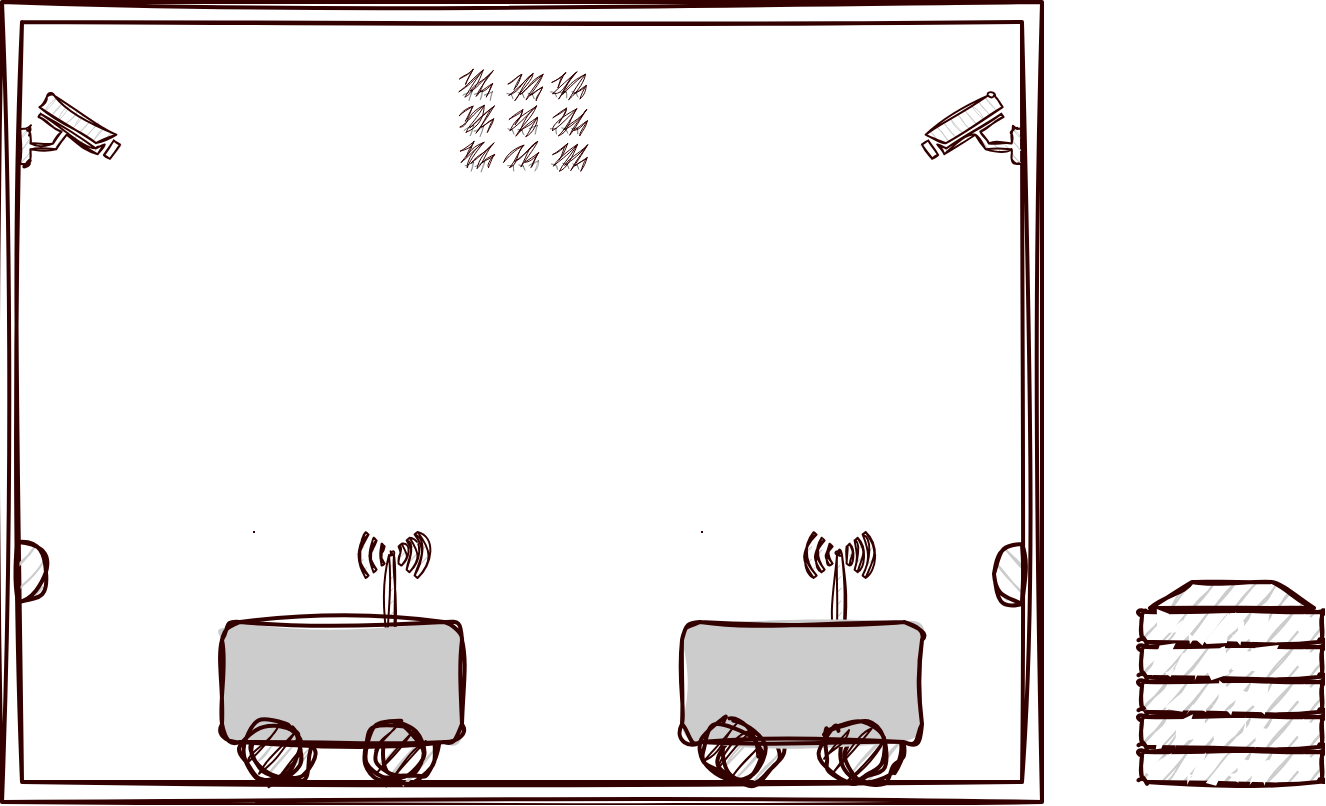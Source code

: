 <mxfile version="21.1.8" type="github">
  <diagram name="Seite-1" id="Zoqge6XlFdQip4lwWcDh">
    <mxGraphModel dx="2136" dy="1134" grid="1" gridSize="10" guides="1" tooltips="1" connect="1" arrows="1" fold="1" page="1" pageScale="1" pageWidth="827" pageHeight="1169" math="0" shadow="0">
      <root>
        <mxCell id="0" />
        <mxCell id="1" parent="0" />
        <mxCell id="EVxpjHqIbt6YGZu_u5mY-1" value="" style="verticalLabelPosition=bottom;verticalAlign=top;html=1;shape=mxgraph.basic.frame;dx=10;whiteSpace=wrap;strokeColor=#330000;fillColor=#FFFFFF;sketch=1;curveFitting=1;jiggle=2;perimeterSpacing=0;strokeWidth=2;" parent="1" vertex="1">
          <mxGeometry x="120" y="320" width="520" height="400" as="geometry" />
        </mxCell>
        <mxCell id="EVxpjHqIbt6YGZu_u5mY-7" value="" style="ellipse;whiteSpace=wrap;html=1;aspect=fixed;strokeColor=#330000;fillColor=#CCCCCC;sketch=1;curveFitting=1;jiggle=2;perimeterSpacing=0;strokeWidth=2;" parent="1" vertex="1">
          <mxGeometry x="540" y="680" width="30" height="30" as="geometry" />
        </mxCell>
        <mxCell id="EVxpjHqIbt6YGZu_u5mY-5" value="" style="ellipse;whiteSpace=wrap;html=1;aspect=fixed;strokeColor=#330000;fillColor=#CCCCCC;sketch=1;curveFitting=1;jiggle=2;perimeterSpacing=0;strokeWidth=2;" parent="1" vertex="1">
          <mxGeometry x="480" y="680" width="30" height="30" as="geometry" />
        </mxCell>
        <mxCell id="1IbZuwVVC2MeNvRasE1F-7" value="" style="fontColor=#0066CC;verticalAlign=top;verticalLabelPosition=bottom;labelPosition=center;align=center;html=1;outlineConnect=0;fillColor=#CCCCCC;strokeColor=#330000;gradientColor=none;gradientDirection=north;strokeWidth=1;shape=mxgraph.networks.wireless_modem;sketch=1;curveFitting=1;jiggle=2;perimeterSpacing=0;" vertex="1" parent="1">
          <mxGeometry x="470" y="585" width="100" height="85" as="geometry" />
        </mxCell>
        <mxCell id="EVxpjHqIbt6YGZu_u5mY-3" value="" style="rounded=1;whiteSpace=wrap;html=1;gradientColor=none;fillColor=#CCCCCC;shadow=0;glass=0;fillStyle=solid;strokeColor=#330000;sketch=1;curveFitting=1;jiggle=2;perimeterSpacing=0;strokeWidth=2;" parent="1" vertex="1">
          <mxGeometry x="460" y="630" width="120" height="60" as="geometry" />
        </mxCell>
        <mxCell id="EVxpjHqIbt6YGZu_u5mY-4" value="" style="ellipse;whiteSpace=wrap;html=1;aspect=fixed;strokeColor=#330000;fillColor=#330000;sketch=1;curveFitting=1;jiggle=2;perimeterSpacing=0;strokeWidth=2;" parent="1" vertex="1">
          <mxGeometry x="470" y="680" width="30" height="30" as="geometry" />
        </mxCell>
        <mxCell id="EVxpjHqIbt6YGZu_u5mY-6" value="" style="ellipse;whiteSpace=wrap;html=1;aspect=fixed;strokeColor=#330000;fillColor=#330000;sketch=1;curveFitting=1;jiggle=2;perimeterSpacing=0;strokeWidth=2;" parent="1" vertex="1">
          <mxGeometry x="530" y="680" width="30" height="30" as="geometry" />
        </mxCell>
        <mxCell id="EVxpjHqIbt6YGZu_u5mY-9" value="" style="ellipse;whiteSpace=wrap;html=1;aspect=fixed;strokeColor=#330000;fillColor=#CCCCCC;sketch=1;curveFitting=1;jiggle=2;perimeterSpacing=0;strokeWidth=2;" parent="1" vertex="1">
          <mxGeometry x="308" y="680" width="30" height="30" as="geometry" />
        </mxCell>
        <mxCell id="EVxpjHqIbt6YGZu_u5mY-10" value="" style="ellipse;whiteSpace=wrap;html=1;aspect=fixed;strokeColor=#330000;fillColor=#CCCCCC;sketch=1;curveFitting=1;jiggle=2;perimeterSpacing=0;strokeWidth=2;" parent="1" vertex="1">
          <mxGeometry x="246" y="680" width="30" height="30" as="geometry" />
        </mxCell>
        <mxCell id="1IbZuwVVC2MeNvRasE1F-6" value="" style="fontColor=#0066CC;verticalAlign=top;verticalLabelPosition=bottom;labelPosition=center;align=center;html=1;outlineConnect=0;fillColor=#CCCCCC;strokeColor=#330000;gradientColor=none;gradientDirection=north;strokeWidth=1;shape=mxgraph.networks.wireless_modem;sketch=1;curveFitting=1;jiggle=2;perimeterSpacing=0;" vertex="1" parent="1">
          <mxGeometry x="246" y="585" width="100" height="85" as="geometry" />
        </mxCell>
        <mxCell id="EVxpjHqIbt6YGZu_u5mY-11" value="" style="rounded=1;whiteSpace=wrap;html=1;gradientColor=none;fillColor=#CCCCCC;shadow=0;glass=0;fillStyle=solid;strokeColor=#330000;sketch=1;curveFitting=1;jiggle=2;perimeterSpacing=0;strokeWidth=2;" parent="1" vertex="1">
          <mxGeometry x="230" y="630" width="120" height="60" as="geometry" />
        </mxCell>
        <mxCell id="EVxpjHqIbt6YGZu_u5mY-12" value="" style="ellipse;whiteSpace=wrap;html=1;aspect=fixed;strokeColor=#330000;fillColor=#330000;sketch=1;curveFitting=1;jiggle=2;perimeterSpacing=0;strokeWidth=2;" parent="1" vertex="1">
          <mxGeometry x="240" y="680" width="30" height="30" as="geometry" />
        </mxCell>
        <mxCell id="EVxpjHqIbt6YGZu_u5mY-13" value="" style="ellipse;whiteSpace=wrap;html=1;aspect=fixed;strokeColor=#330000;fillColor=#330000;sketch=1;curveFitting=1;jiggle=2;perimeterSpacing=0;strokeWidth=2;" parent="1" vertex="1">
          <mxGeometry x="300" y="680" width="30" height="30" as="geometry" />
        </mxCell>
        <mxCell id="EVxpjHqIbt6YGZu_u5mY-14" value="" style="fontColor=#0066CC;verticalAlign=top;verticalLabelPosition=bottom;labelPosition=center;align=center;html=1;outlineConnect=0;fillColor=#CCCCCC;strokeColor=#330000;gradientColor=none;gradientDirection=north;strokeWidth=2;shape=mxgraph.networks.security_camera;flipV=0;flipH=1;sketch=1;curveFitting=1;jiggle=2;perimeterSpacing=0;" parent="1" vertex="1">
          <mxGeometry x="580" y="366" width="50" height="35" as="geometry" />
        </mxCell>
        <mxCell id="EVxpjHqIbt6YGZu_u5mY-17" value="" style="shape=or;whiteSpace=wrap;html=1;strokeColor=#330000;fillColor=#CCCCCC;sketch=1;curveFitting=1;jiggle=2;perimeterSpacing=0;strokeWidth=2;" parent="1" vertex="1">
          <mxGeometry x="128" y="590" width="14" height="30" as="geometry" />
        </mxCell>
        <mxCell id="EVxpjHqIbt6YGZu_u5mY-21" value="" style="fontColor=#0066CC;verticalAlign=top;verticalLabelPosition=bottom;labelPosition=center;align=center;html=1;outlineConnect=0;fillColor=#CCCCCC;strokeColor=#330000;gradientColor=none;gradientDirection=north;strokeWidth=2;shape=mxgraph.networks.security_camera;sketch=1;curveFitting=1;jiggle=2;perimeterSpacing=0;" parent="1" vertex="1">
          <mxGeometry x="129" y="366" width="50" height="35" as="geometry" />
        </mxCell>
        <mxCell id="EVxpjHqIbt6YGZu_u5mY-22" value="" style="shape=or;whiteSpace=wrap;html=1;flipH=1;strokeColor=#330000;fillColor=#CCCCCC;sketch=1;curveFitting=1;jiggle=2;perimeterSpacing=0;strokeWidth=2;" parent="1" vertex="1">
          <mxGeometry x="616" y="591" width="14" height="30" as="geometry" />
        </mxCell>
        <mxCell id="1IbZuwVVC2MeNvRasE1F-1" value="" style="fontColor=#0066CC;verticalAlign=top;verticalLabelPosition=bottom;labelPosition=center;align=center;html=1;outlineConnect=0;fillColor=#CCCCCC;strokeColor=#330000;gradientColor=none;gradientDirection=north;strokeWidth=2;shape=mxgraph.networks.server;sketch=1;curveFitting=1;jiggle=2;perimeterSpacing=0;" vertex="1" parent="1">
          <mxGeometry x="690" y="610" width="90" height="100" as="geometry" />
        </mxCell>
        <mxCell id="1IbZuwVVC2MeNvRasE1F-8" value="" style="outlineConnect=0;dashed=0;verticalLabelPosition=bottom;verticalAlign=top;align=center;html=1;shape=mxgraph.aws3.instances_2;fillColor=#330000;gradientColor=none;sketch=1;curveFitting=1;jiggle=2;strokeWidth=1;fillStyle=zigzag;" vertex="1" parent="1">
          <mxGeometry x="350" y="354" width="60" height="47" as="geometry" />
        </mxCell>
      </root>
    </mxGraphModel>
  </diagram>
</mxfile>
